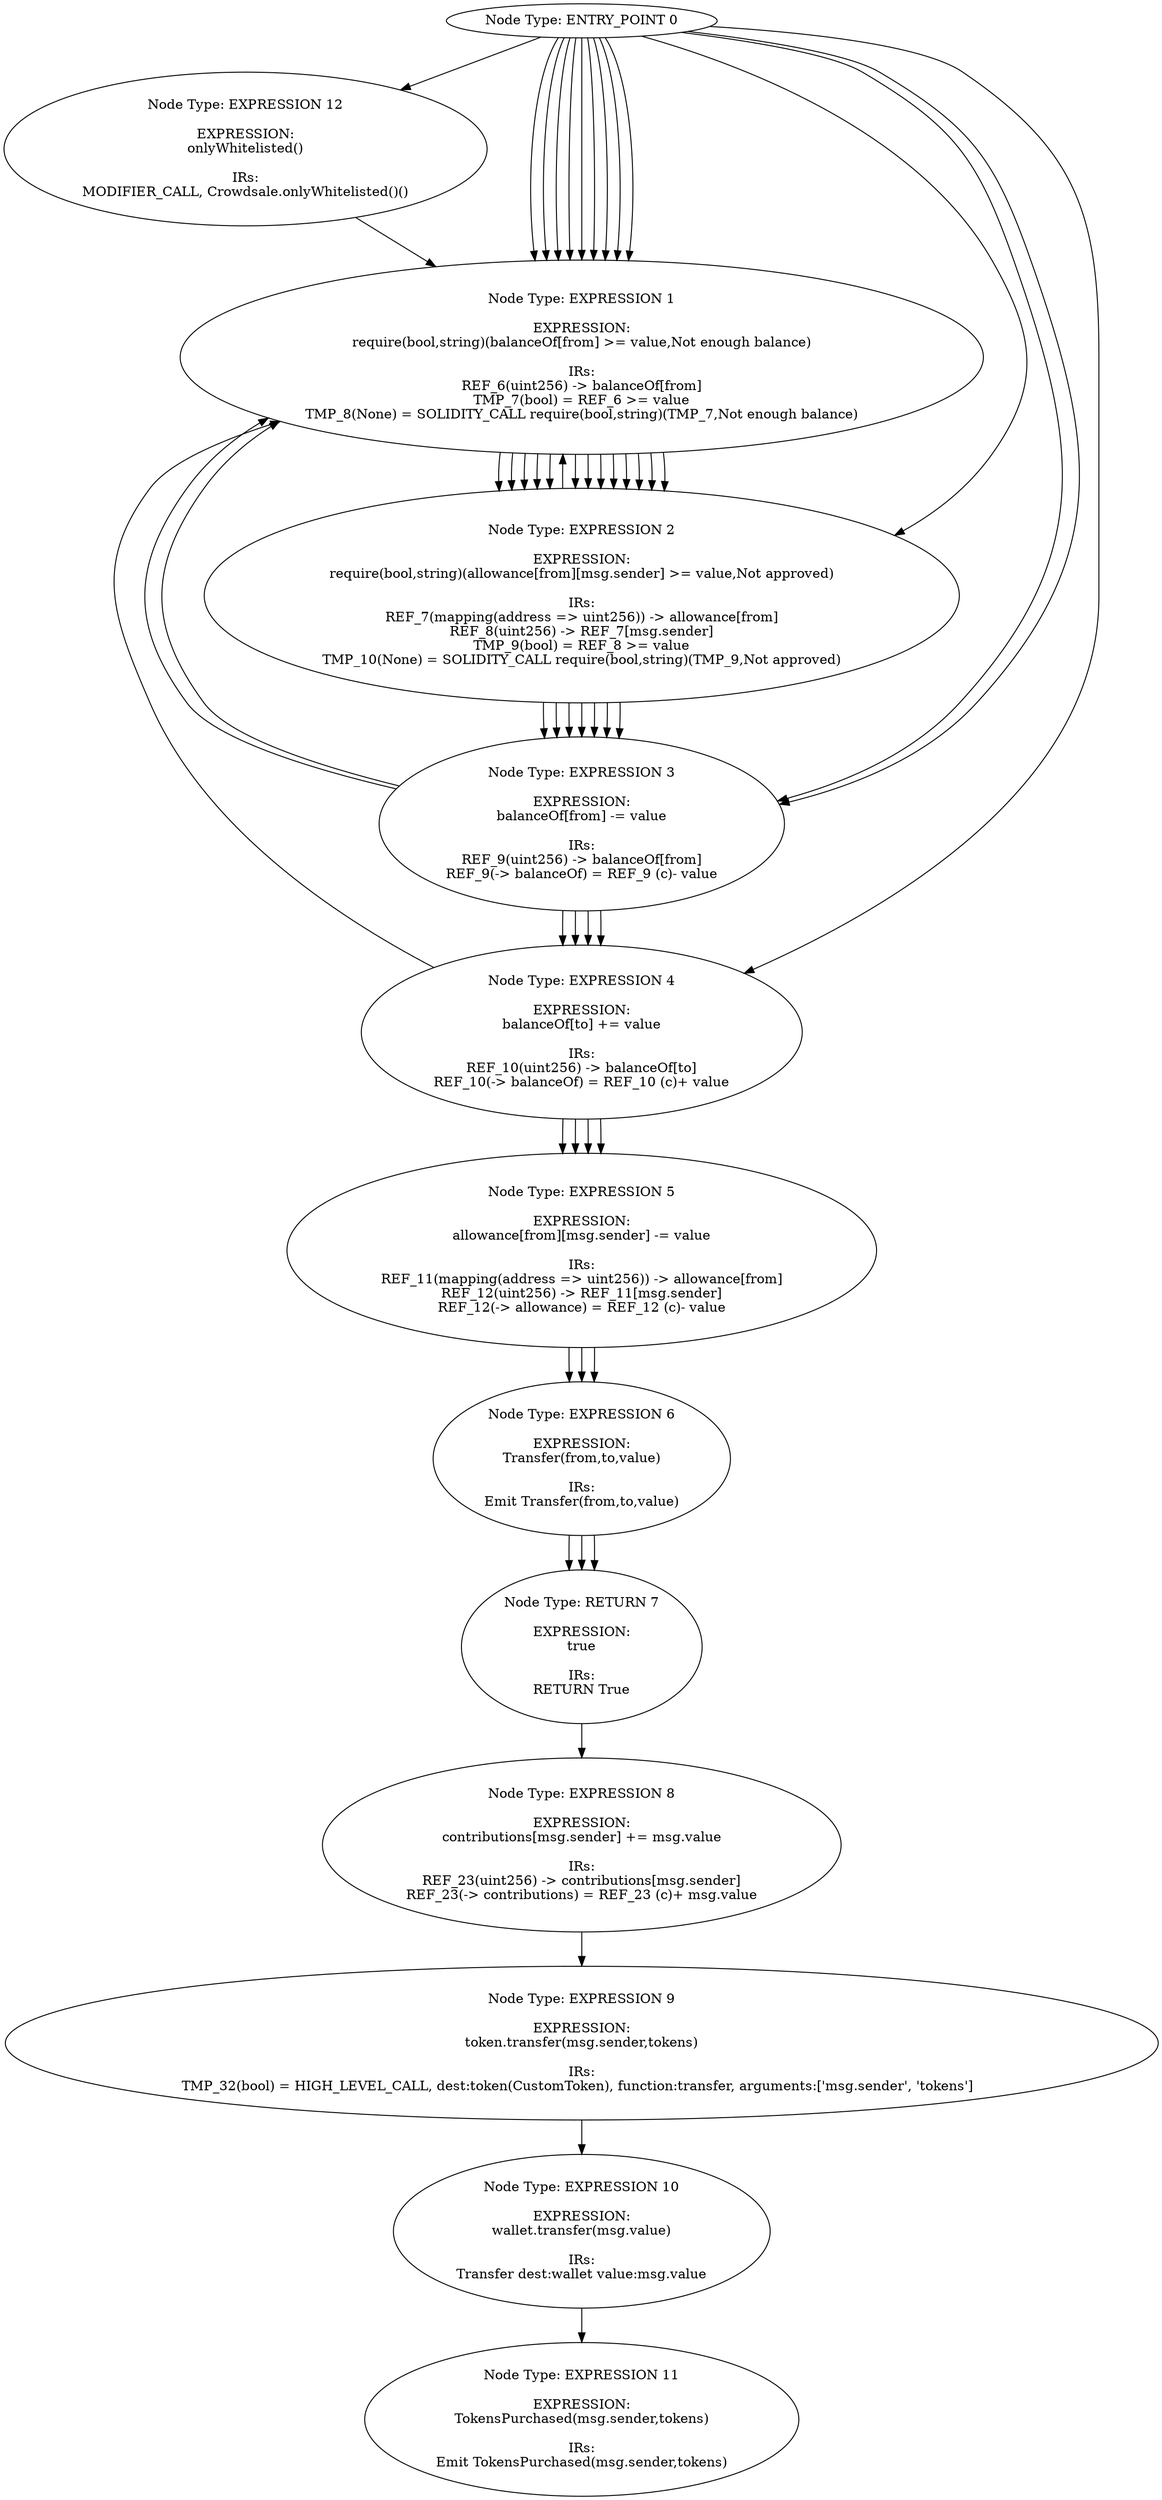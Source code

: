 digraph CFG {
0[label="Node Type: ENTRY_POINT 0
"];
0->12;
1[label="Node Type: EXPRESSION 1

EXPRESSION:
require(bool,string)(saleActive,Sale is not active)

IRs:
TMP_21(None) = SOLIDITY_CALL require(bool,string)(saleActive,Sale is not active)"];
1->2;
2[label="Node Type: EXPRESSION 2

EXPRESSION:
require(bool,string)(currentStage > 0,No active stage)

IRs:
TMP_22(bool) = currentStage > 0
TMP_23(None) = SOLIDITY_CALL require(bool,string)(TMP_22,No active stage)"];
2->3;
3[label="Node Type: NEW VARIABLE 3

EXPRESSION:
stage = stages[currentStage]

IRs:
REF_17(Crowdsale.Stage) -> stages[currentStage]
stage(Crowdsale.Stage) := REF_17(Crowdsale.Stage)"];
3->4;
4[label="Node Type: EXPRESSION 4

EXPRESSION:
require(bool,string)(stage.sold + msg.value <= stage.cap,Stage cap reached)

IRs:
REF_18(uint256) -> stage.sold
TMP_24(uint256) = REF_18 (c)+ msg.value
REF_19(uint256) -> stage.cap
TMP_25(bool) = TMP_24 <= REF_19
TMP_26(None) = SOLIDITY_CALL require(bool,string)(TMP_25,Stage cap reached)"];
4->5;
5[label="Node Type: NEW VARIABLE 5

EXPRESSION:
tokens = msg.value * stage.rate

IRs:
REF_20(uint256) -> stage.rate
TMP_27(uint256) = msg.value (c)* REF_20
tokens(uint256) := TMP_27(uint256)"];
5->6;
6[label="Node Type: EXPRESSION 6

EXPRESSION:
require(bool,string)(token.balanceOf(address(this)) >= tokens,Not enough tokens)

IRs:
TMP_28 = CONVERT this to address
TMP_29(uint256) = HIGH_LEVEL_CALL, dest:token(CustomToken), function:balanceOf, arguments:['TMP_28']  
TMP_30(bool) = TMP_29 >= tokens
TMP_31(None) = SOLIDITY_CALL require(bool,string)(TMP_30,Not enough tokens)"];
6->7;
7[label="Node Type: EXPRESSION 7

EXPRESSION:
stage.sold += msg.value

IRs:
REF_22(uint256) -> stage.sold
REF_22(-> stage) = REF_22 (c)+ msg.value"];
7->8;
8[label="Node Type: EXPRESSION 8

EXPRESSION:
contributions[msg.sender] += msg.value

IRs:
REF_23(uint256) -> contributions[msg.sender]
REF_23(-> contributions) = REF_23 (c)+ msg.value"];
8->9;
9[label="Node Type: EXPRESSION 9

EXPRESSION:
token.transfer(msg.sender,tokens)

IRs:
TMP_32(bool) = HIGH_LEVEL_CALL, dest:token(CustomToken), function:transfer, arguments:['msg.sender', 'tokens']  "];
9->10;
10[label="Node Type: EXPRESSION 10

EXPRESSION:
wallet.transfer(msg.value)

IRs:
Transfer dest:wallet value:msg.value"];
10->11;
11[label="Node Type: EXPRESSION 11

EXPRESSION:
TokensPurchased(msg.sender,tokens)

IRs:
Emit TokensPurchased(msg.sender,tokens)"];
12[label="Node Type: EXPRESSION 12

EXPRESSION:
onlyWhitelisted()

IRs:
MODIFIER_CALL, Crowdsale.onlyWhitelisted()()"];
12->1;
0[label="Node Type: ENTRY_POINT 0
"];
0->1;
1[label="Node Type: EXPRESSION 1

EXPRESSION:
token = new CustomToken(initialSupply)

IRs:
TMP_15(CustomToken) = new CustomToken(initialSupply) 
token(CustomToken) := TMP_15(CustomToken)"];
1->2;
2[label="Node Type: EXPRESSION 2

EXPRESSION:
wallet = _wallet

IRs:
wallet(address) := _wallet(address)"];
2->3;
3[label="Node Type: EXPRESSION 3

EXPRESSION:
owner = msg.sender

IRs:
owner(address) := msg.sender(address)"];
3->4;
4[label="Node Type: EXPRESSION 4

EXPRESSION:
stages[1] = Stage({rate:1000,cap:50000000000000000000,sold:0})

IRs:
REF_13(Crowdsale.Stage) -> stages[1]
TMP_16(Crowdsale.Stage) = new Stage(1000,50000000000000000000,0)
REF_13(Crowdsale.Stage) (->stages) := TMP_16(Crowdsale.Stage)"];
4->5;
5[label="Node Type: EXPRESSION 5

EXPRESSION:
stages[2] = Stage({rate:800,cap:100000000000000000000,sold:0})

IRs:
REF_14(Crowdsale.Stage) -> stages[2]
TMP_17(Crowdsale.Stage) = new Stage(800,100000000000000000000,0)
REF_14(Crowdsale.Stage) (->stages) := TMP_17(Crowdsale.Stage)"];
5->6;
6[label="Node Type: EXPRESSION 6

EXPRESSION:
stages[3] = Stage({rate:600,cap:200000000000000000000,sold:0})

IRs:
REF_15(Crowdsale.Stage) -> stages[3]
TMP_18(Crowdsale.Stage) = new Stage(600,200000000000000000000,0)
REF_15(Crowdsale.Stage) (->stages) := TMP_18(Crowdsale.Stage)"];
6->7;
7[label="Node Type: EXPRESSION 7

EXPRESSION:
currentStage = 1

IRs:
currentStage(uint8) := 1(uint256)"];
0[label="Node Type: ENTRY_POINT 0
"];
0->4;
1[label="Node Type: EXPRESSION 1

EXPRESSION:
require(bool,string)(currentStage < 3,No more stages)

IRs:
TMP_37(bool) = currentStage < 3
TMP_38(None) = SOLIDITY_CALL require(bool,string)(TMP_37,No more stages)"];
1->2;
2[label="Node Type: EXPRESSION 2

EXPRESSION:
currentStage ++

IRs:
TMP_39(uint8) := currentStage(uint8)
currentStage(uint8) = currentStage (c)+ 1"];
2->3;
3[label="Node Type: EXPRESSION 3

EXPRESSION:
StageChanged(currentStage)

IRs:
Emit StageChanged(currentStage)"];
4[label="Node Type: EXPRESSION 4

EXPRESSION:
onlyOwner()

IRs:
MODIFIER_CALL, Crowdsale.onlyOwner()()"];
4->1;
0[label="Node Type: ENTRY_POINT 0
"];
0->1;
1[label="Node Type: EXPRESSION 1

EXPRESSION:
require(bool,string)(msg.sender == owner,Not owner)

IRs:
TMP_48(bool) = msg.sender == owner
TMP_49(None) = SOLIDITY_CALL require(bool,string)(TMP_48,Not owner)"];
1->2;
2[label="Node Type: _ 2
"];
0[label="Node Type: ENTRY_POINT 0
"];
0->1;
1[label="Node Type: EXPRESSION 1

EXPRESSION:
require(bool,string)(whitelisted[msg.sender],Not whitelisted)

IRs:
REF_28(bool) -> whitelisted[msg.sender]
TMP_50(None) = SOLIDITY_CALL require(bool,string)(REF_28,Not whitelisted)"];
1->2;
2[label="Node Type: _ 2
"];
0[label="Node Type: ENTRY_POINT 0
"];
0->2;
1[label="Node Type: EXPRESSION 1

EXPRESSION:
saleActive = status

IRs:
saleActive(bool) := status(bool)"];
2[label="Node Type: EXPRESSION 2

EXPRESSION:
onlyOwner()

IRs:
MODIFIER_CALL, Crowdsale.onlyOwner()()"];
2->1;
0[label="Node Type: OTHER_ENTRYPOINT 0

EXPRESSION:
saleActive = false

IRs:
saleActive(bool) := False(bool)"];
0[label="Node Type: ENTRY_POINT 0
"];
0->3;
1[label="Node Type: EXPRESSION 1

EXPRESSION:
whitelisted[investor] = status

IRs:
REF_16(bool) -> whitelisted[investor]
REF_16(bool) (->whitelisted) := status(bool)"];
1->2;
2[label="Node Type: EXPRESSION 2

EXPRESSION:
Whitelisted(investor,status)

IRs:
Emit Whitelisted(investor,status)"];
3[label="Node Type: EXPRESSION 3

EXPRESSION:
onlyOwner()

IRs:
MODIFIER_CALL, Crowdsale.onlyOwner()()"];
3->1;
0[label="Node Type: ENTRY_POINT 0
"];
0->3;
1[label="Node Type: EXPRESSION 1

EXPRESSION:
require(bool,string)(token.balanceOf(address(this)) >= amount,Not enough tokens)

IRs:
TMP_42 = CONVERT this to address
TMP_43(uint256) = HIGH_LEVEL_CALL, dest:token(CustomToken), function:balanceOf, arguments:['TMP_42']  
TMP_44(bool) = TMP_43 >= amount
TMP_45(None) = SOLIDITY_CALL require(bool,string)(TMP_44,Not enough tokens)"];
1->2;
2[label="Node Type: EXPRESSION 2

EXPRESSION:
token.transfer(recipient,amount)

IRs:
TMP_46(bool) = HIGH_LEVEL_CALL, dest:token(CustomToken), function:transfer, arguments:['recipient', 'amount']  "];
3[label="Node Type: EXPRESSION 3

EXPRESSION:
onlyOwner()

IRs:
MODIFIER_CALL, Crowdsale.onlyOwner()()"];
3->1;
0[label="Node Type: ENTRY_POINT 0
"];
0->1;
1[label="Node Type: EXPRESSION 1

EXPRESSION:
allowance[msg.sender][spender] = value

IRs:
REF_4(mapping(address => uint256)) -> allowance[msg.sender]
REF_5(uint256) -> REF_4[spender]
REF_5(uint256) (->allowance) := value(uint256)"];
1->2;
2[label="Node Type: EXPRESSION 2

EXPRESSION:
Approval(msg.sender,spender,value)

IRs:
Emit Approval(msg.sender,spender,value)"];
2->3;
3[label="Node Type: RETURN 3

EXPRESSION:
true

IRs:
RETURN True"];
0[label="Node Type: ENTRY_POINT 0
"];
0->1;
1[label="Node Type: EXPRESSION 1

EXPRESSION:
owner = msg.sender

IRs:
owner(address) := msg.sender(address)"];
1->2;
2[label="Node Type: EXPRESSION 2

EXPRESSION:
totalSupply = initialSupply * 10 ** uint256(decimals)

IRs:
TMP_0 = CONVERT decimals to uint256
TMP_1(uint256) = 10 (c)** TMP_0
TMP_2(uint256) = initialSupply (c)* TMP_1
totalSupply(uint256) := TMP_2(uint256)"];
2->3;
3[label="Node Type: EXPRESSION 3

EXPRESSION:
balanceOf[owner] = totalSupply

IRs:
REF_0(uint256) -> balanceOf[owner]
REF_0(uint256) (->balanceOf) := totalSupply(uint256)"];
0[label="Node Type: ENTRY_POINT 0
"];
0->1;
1[label="Node Type: EXPRESSION 1

EXPRESSION:
require(bool,string)(msg.sender == owner,Not owner)

IRs:
TMP_12(bool) = msg.sender == owner
TMP_13(None) = SOLIDITY_CALL require(bool,string)(TMP_12,Not owner)"];
1->2;
2[label="Node Type: _ 2
"];
0[label="Node Type: OTHER_ENTRYPOINT 0

EXPRESSION:
name = MyToken

IRs:
name(string) := MyToken(string)"];
0->1;
1[label="Node Type: OTHER_ENTRYPOINT 1

EXPRESSION:
symbol = MTK

IRs:
symbol(string) := MTK(string)"];
1->2;
2[label="Node Type: OTHER_ENTRYPOINT 2

EXPRESSION:
decimals = 18

IRs:
decimals(uint8) := 18(uint256)"];
0[label="Node Type: ENTRY_POINT 0
"];
0->1;
1[label="Node Type: EXPRESSION 1

EXPRESSION:
require(bool,string)(balanceOf[msg.sender] >= value,Not enough balance)

IRs:
REF_1(uint256) -> balanceOf[msg.sender]
TMP_3(bool) = REF_1 >= value
TMP_4(None) = SOLIDITY_CALL require(bool,string)(TMP_3,Not enough balance)"];
1->2;
2[label="Node Type: EXPRESSION 2

EXPRESSION:
balanceOf[msg.sender] -= value

IRs:
REF_2(uint256) -> balanceOf[msg.sender]
REF_2(-> balanceOf) = REF_2 (c)- value"];
2->3;
3[label="Node Type: EXPRESSION 3

EXPRESSION:
balanceOf[to] += value

IRs:
REF_3(uint256) -> balanceOf[to]
REF_3(-> balanceOf) = REF_3 (c)+ value"];
3->4;
4[label="Node Type: EXPRESSION 4

EXPRESSION:
Transfer(msg.sender,to,value)

IRs:
Emit Transfer(msg.sender,to,value)"];
4->5;
5[label="Node Type: RETURN 5

EXPRESSION:
true

IRs:
RETURN True"];
0[label="Node Type: ENTRY_POINT 0
"];
0->1;
1[label="Node Type: EXPRESSION 1

EXPRESSION:
require(bool,string)(balanceOf[from] >= value,Not enough balance)

IRs:
REF_6(uint256) -> balanceOf[from]
TMP_7(bool) = REF_6 >= value
TMP_8(None) = SOLIDITY_CALL require(bool,string)(TMP_7,Not enough balance)"];
1->2;
2[label="Node Type: EXPRESSION 2

EXPRESSION:
require(bool,string)(allowance[from][msg.sender] >= value,Not approved)

IRs:
REF_7(mapping(address => uint256)) -> allowance[from]
REF_8(uint256) -> REF_7[msg.sender]
TMP_9(bool) = REF_8 >= value
TMP_10(None) = SOLIDITY_CALL require(bool,string)(TMP_9,Not approved)"];
2->3;
3[label="Node Type: EXPRESSION 3

EXPRESSION:
balanceOf[from] -= value

IRs:
REF_9(uint256) -> balanceOf[from]
REF_9(-> balanceOf) = REF_9 (c)- value"];
3->4;
4[label="Node Type: EXPRESSION 4

EXPRESSION:
balanceOf[to] += value

IRs:
REF_10(uint256) -> balanceOf[to]
REF_10(-> balanceOf) = REF_10 (c)+ value"];
4->5;
5[label="Node Type: EXPRESSION 5

EXPRESSION:
allowance[from][msg.sender] -= value

IRs:
REF_11(mapping(address => uint256)) -> allowance[from]
REF_12(uint256) -> REF_11[msg.sender]
REF_12(-> allowance) = REF_12 (c)- value"];
5->6;
6[label="Node Type: EXPRESSION 6

EXPRESSION:
Transfer(from,to,value)

IRs:
Emit Transfer(from,to,value)"];
6->7;
7[label="Node Type: RETURN 7

EXPRESSION:
true

IRs:
RETURN True"];
}
